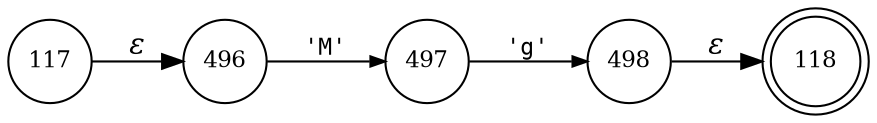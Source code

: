 digraph ATN {
rankdir=LR;
s118[fontsize=11, label="118", shape=doublecircle, fixedsize=true, width=.6];
s496[fontsize=11,label="496", shape=circle, fixedsize=true, width=.55, peripheries=1];
s497[fontsize=11,label="497", shape=circle, fixedsize=true, width=.55, peripheries=1];
s498[fontsize=11,label="498", shape=circle, fixedsize=true, width=.55, peripheries=1];
s117[fontsize=11,label="117", shape=circle, fixedsize=true, width=.55, peripheries=1];
s117 -> s496 [fontname="Times-Italic", label="&epsilon;"];
s496 -> s497 [fontsize=11, fontname="Courier", arrowsize=.7, label = "'M'", arrowhead = normal];
s497 -> s498 [fontsize=11, fontname="Courier", arrowsize=.7, label = "'g'", arrowhead = normal];
s498 -> s118 [fontname="Times-Italic", label="&epsilon;"];
}